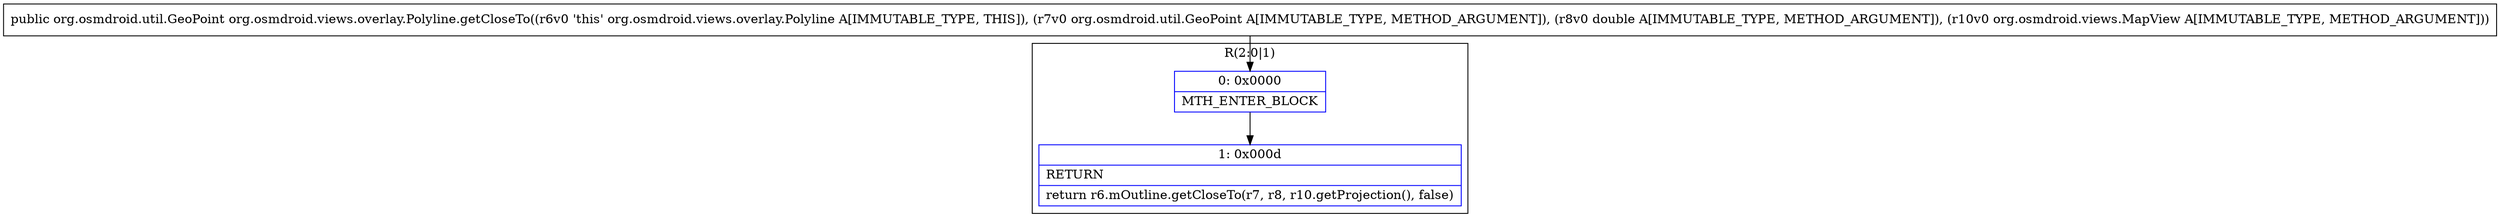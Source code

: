 digraph "CFG fororg.osmdroid.views.overlay.Polyline.getCloseTo(Lorg\/osmdroid\/util\/GeoPoint;DLorg\/osmdroid\/views\/MapView;)Lorg\/osmdroid\/util\/GeoPoint;" {
subgraph cluster_Region_1656877036 {
label = "R(2:0|1)";
node [shape=record,color=blue];
Node_0 [shape=record,label="{0\:\ 0x0000|MTH_ENTER_BLOCK\l}"];
Node_1 [shape=record,label="{1\:\ 0x000d|RETURN\l|return r6.mOutline.getCloseTo(r7, r8, r10.getProjection(), false)\l}"];
}
MethodNode[shape=record,label="{public org.osmdroid.util.GeoPoint org.osmdroid.views.overlay.Polyline.getCloseTo((r6v0 'this' org.osmdroid.views.overlay.Polyline A[IMMUTABLE_TYPE, THIS]), (r7v0 org.osmdroid.util.GeoPoint A[IMMUTABLE_TYPE, METHOD_ARGUMENT]), (r8v0 double A[IMMUTABLE_TYPE, METHOD_ARGUMENT]), (r10v0 org.osmdroid.views.MapView A[IMMUTABLE_TYPE, METHOD_ARGUMENT])) }"];
MethodNode -> Node_0;
Node_0 -> Node_1;
}

